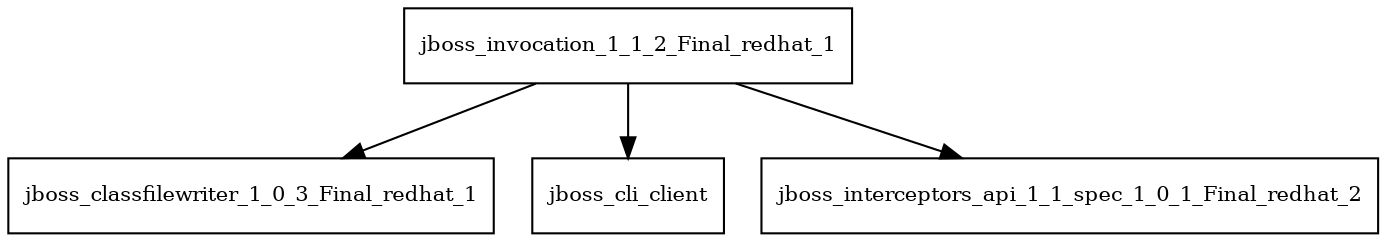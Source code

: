 digraph jboss_invocation_1_1_2_Final_redhat_1_dependencies {
  node [shape = box, fontsize=10.0];
  jboss_invocation_1_1_2_Final_redhat_1 -> jboss_classfilewriter_1_0_3_Final_redhat_1;
  jboss_invocation_1_1_2_Final_redhat_1 -> jboss_cli_client;
  jboss_invocation_1_1_2_Final_redhat_1 -> jboss_interceptors_api_1_1_spec_1_0_1_Final_redhat_2;
}
